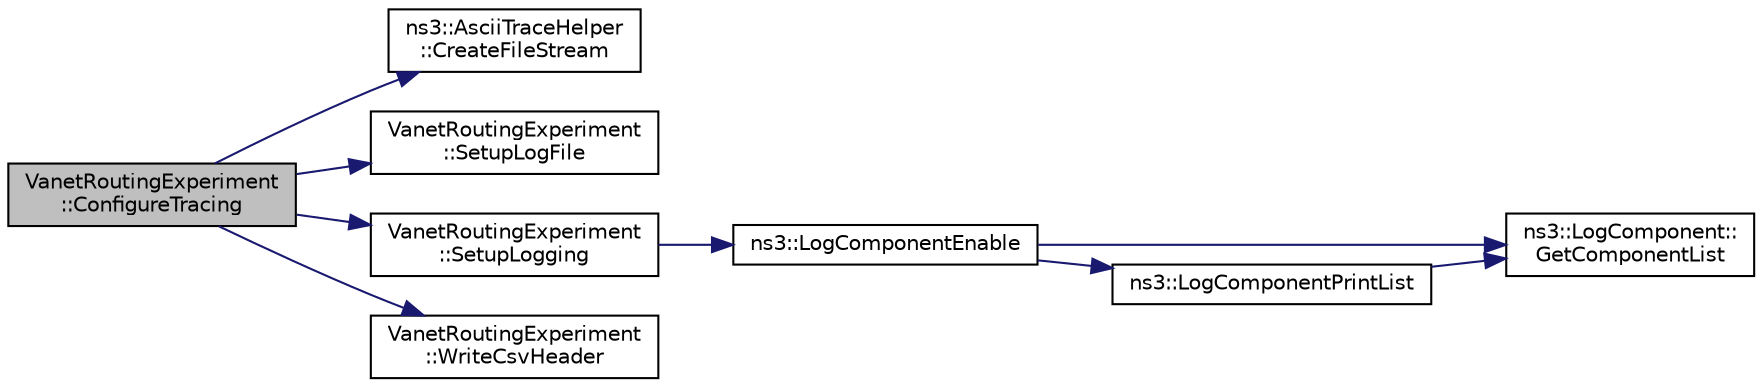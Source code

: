 digraph "VanetRoutingExperiment::ConfigureTracing"
{
 // LATEX_PDF_SIZE
  edge [fontname="Helvetica",fontsize="10",labelfontname="Helvetica",labelfontsize="10"];
  node [fontname="Helvetica",fontsize="10",shape=record];
  rankdir="LR";
  Node1 [label="VanetRoutingExperiment\l::ConfigureTracing",height=0.2,width=0.4,color="black", fillcolor="grey75", style="filled", fontcolor="black",tooltip="Configure tracing."];
  Node1 -> Node2 [color="midnightblue",fontsize="10",style="solid",fontname="Helvetica"];
  Node2 [label="ns3::AsciiTraceHelper\l::CreateFileStream",height=0.2,width=0.4,color="black", fillcolor="white", style="filled",URL="$classns3_1_1_ascii_trace_helper.html#a44960bf2ca32835024eaedd26d1c4f94",tooltip="Create and initialize an output stream object we'll use to write the traced bits."];
  Node1 -> Node3 [color="midnightblue",fontsize="10",style="solid",fontname="Helvetica"];
  Node3 [label="VanetRoutingExperiment\l::SetupLogFile",height=0.2,width=0.4,color="black", fillcolor="white", style="filled",URL="$class_vanet_routing_experiment.html#ac1835febb6bbf3053d859e8e2e968b54",tooltip="Set up log file."];
  Node1 -> Node4 [color="midnightblue",fontsize="10",style="solid",fontname="Helvetica"];
  Node4 [label="VanetRoutingExperiment\l::SetupLogging",height=0.2,width=0.4,color="black", fillcolor="white", style="filled",URL="$class_vanet_routing_experiment.html#a8ee7d33cac699179f14d4d4335eec563",tooltip="Set up logging."];
  Node4 -> Node5 [color="midnightblue",fontsize="10",style="solid",fontname="Helvetica"];
  Node5 [label="ns3::LogComponentEnable",height=0.2,width=0.4,color="black", fillcolor="white", style="filled",URL="$namespacens3.html#adc4ef4f00bb2f5f4edae67fc3bc27f20",tooltip="Enable the logging output associated with that log component."];
  Node5 -> Node6 [color="midnightblue",fontsize="10",style="solid",fontname="Helvetica"];
  Node6 [label="ns3::LogComponent::\lGetComponentList",height=0.2,width=0.4,color="black", fillcolor="white", style="filled",URL="$classns3_1_1_log_component.html#a63eb2c0fd93c30f9081443c2fd4bffe9",tooltip="Get the list of LogComponnents."];
  Node5 -> Node7 [color="midnightblue",fontsize="10",style="solid",fontname="Helvetica"];
  Node7 [label="ns3::LogComponentPrintList",height=0.2,width=0.4,color="black", fillcolor="white", style="filled",URL="$namespacens3.html#a5252703c3f8260fd6dc609f1b276e57c",tooltip="Print the list of logging messages available."];
  Node7 -> Node6 [color="midnightblue",fontsize="10",style="solid",fontname="Helvetica"];
  Node1 -> Node8 [color="midnightblue",fontsize="10",style="solid",fontname="Helvetica"];
  Node8 [label="VanetRoutingExperiment\l::WriteCsvHeader",height=0.2,width=0.4,color="black", fillcolor="white", style="filled",URL="$class_vanet_routing_experiment.html#ad60dc16fa0fab77a0e7e3e0d3d91597c",tooltip="Write the header line to the CSV file1."];
}
